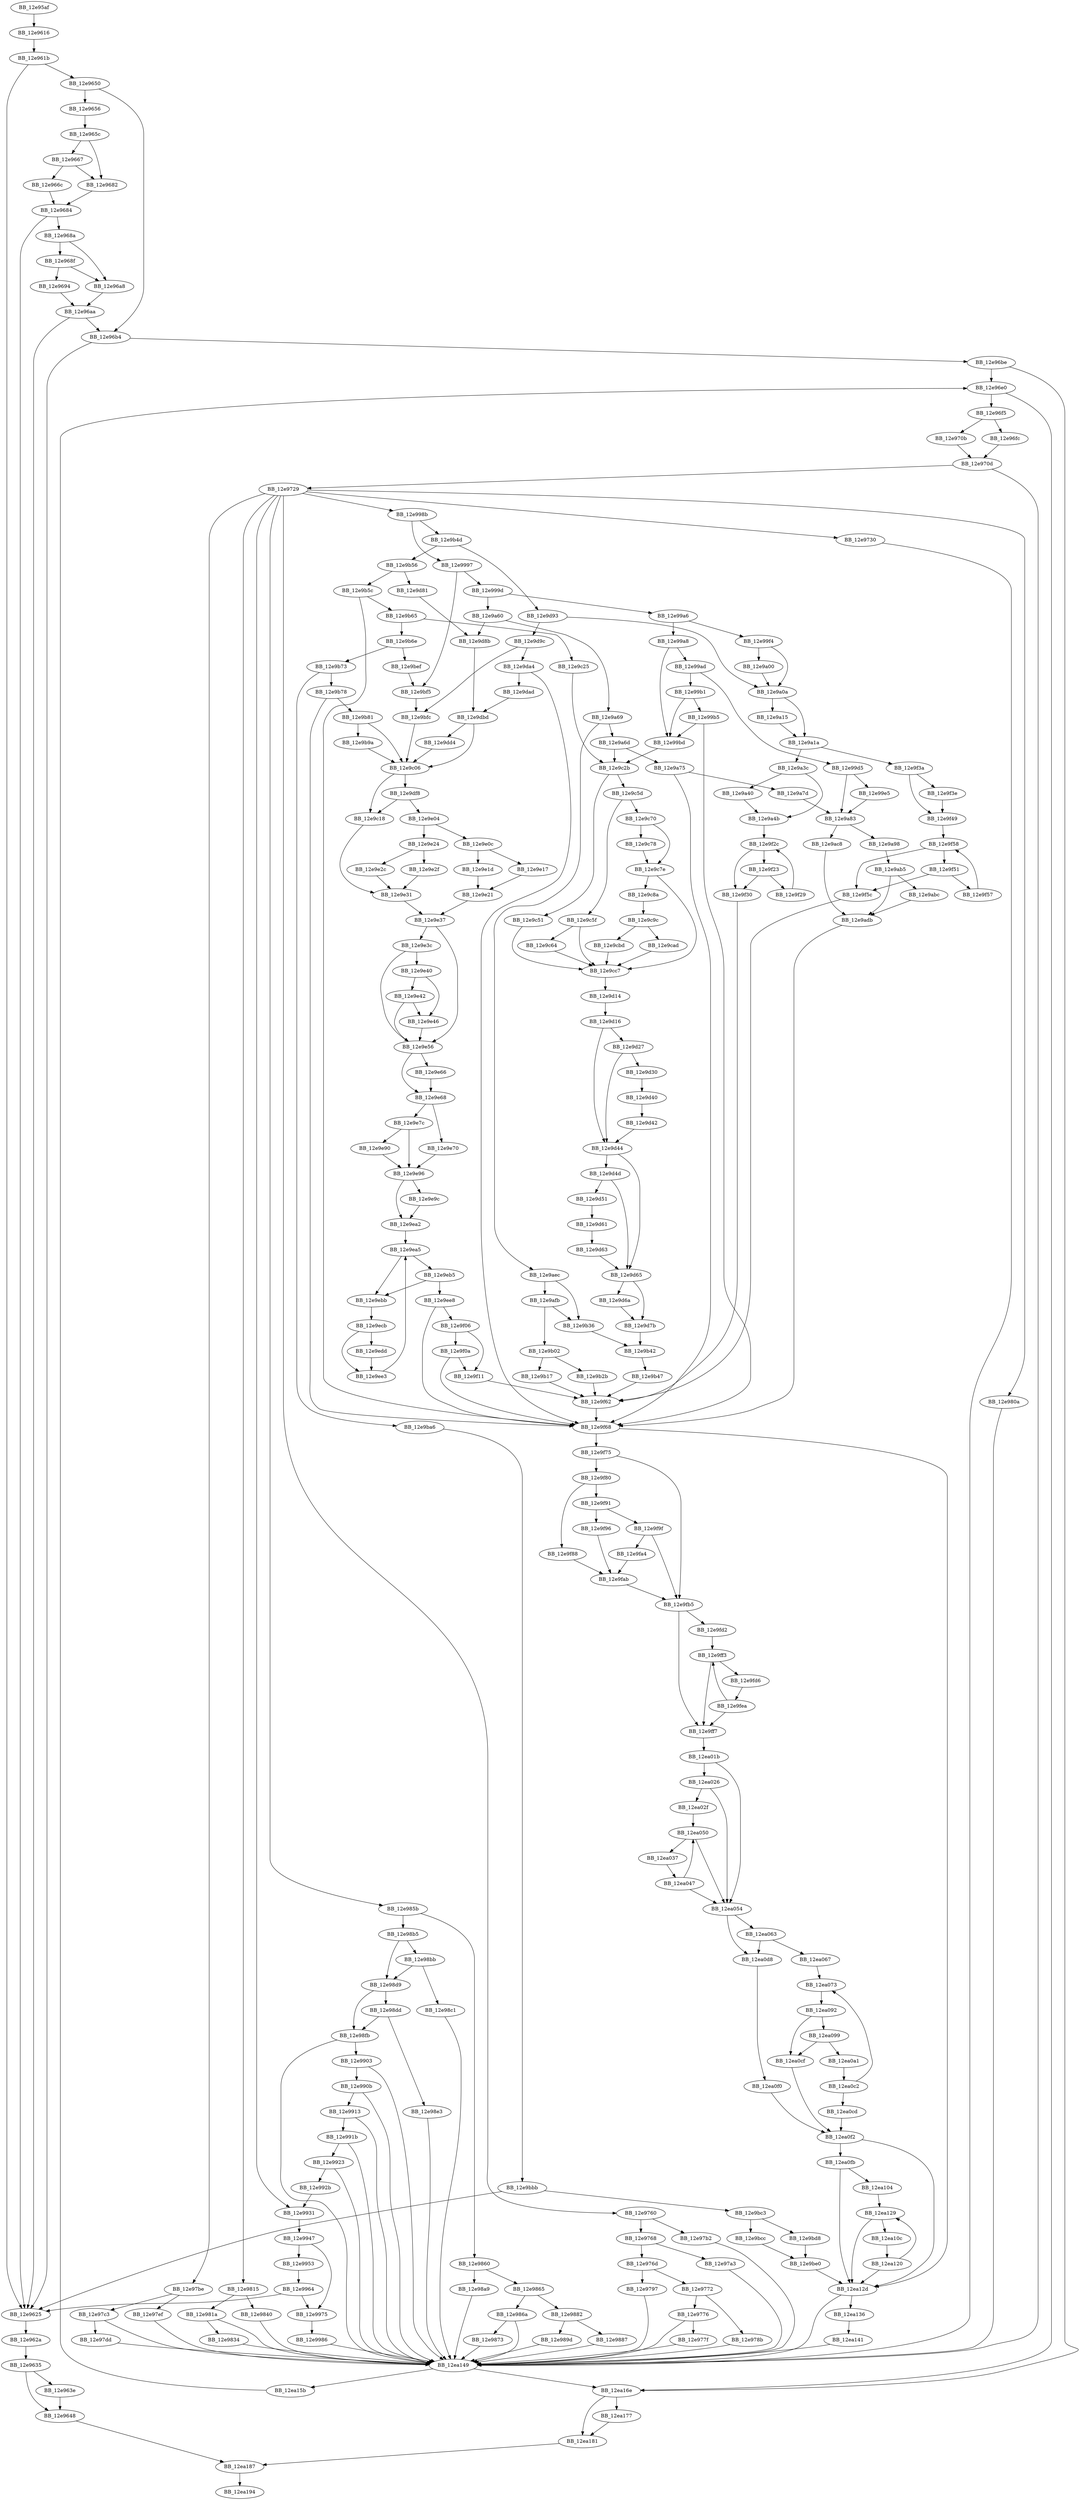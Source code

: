 DiGraph __output_l{
BB_12e95af->BB_12e9616
BB_12e9616->BB_12e961b
BB_12e961b->BB_12e9625
BB_12e961b->BB_12e9650
BB_12e9625->BB_12e962a
BB_12e962a->BB_12e9635
BB_12e9635->BB_12e963e
BB_12e9635->BB_12e9648
BB_12e963e->BB_12e9648
BB_12e9648->BB_12ea187
BB_12e9650->BB_12e9656
BB_12e9650->BB_12e96b4
BB_12e9656->BB_12e965c
BB_12e965c->BB_12e9667
BB_12e965c->BB_12e9682
BB_12e9667->BB_12e966c
BB_12e9667->BB_12e9682
BB_12e966c->BB_12e9684
BB_12e9682->BB_12e9684
BB_12e9684->BB_12e9625
BB_12e9684->BB_12e968a
BB_12e968a->BB_12e968f
BB_12e968a->BB_12e96a8
BB_12e968f->BB_12e9694
BB_12e968f->BB_12e96a8
BB_12e9694->BB_12e96aa
BB_12e96a8->BB_12e96aa
BB_12e96aa->BB_12e9625
BB_12e96aa->BB_12e96b4
BB_12e96b4->BB_12e9625
BB_12e96b4->BB_12e96be
BB_12e96be->BB_12e96e0
BB_12e96be->BB_12ea16e
BB_12e96e0->BB_12e96f5
BB_12e96e0->BB_12ea16e
BB_12e96f5->BB_12e96fc
BB_12e96f5->BB_12e970b
BB_12e96fc->BB_12e970d
BB_12e970b->BB_12e970d
BB_12e970d->BB_12e9729
BB_12e970d->BB_12ea149
BB_12e9729->BB_12e9730
BB_12e9729->BB_12e9760
BB_12e9729->BB_12e97be
BB_12e9729->BB_12e980a
BB_12e9729->BB_12e9815
BB_12e9729->BB_12e985b
BB_12e9729->BB_12e9931
BB_12e9729->BB_12e998b
BB_12e9730->BB_12ea149
BB_12e9760->BB_12e9768
BB_12e9760->BB_12e97b2
BB_12e9768->BB_12e976d
BB_12e9768->BB_12e97a3
BB_12e976d->BB_12e9772
BB_12e976d->BB_12e9797
BB_12e9772->BB_12e9776
BB_12e9772->BB_12e978b
BB_12e9776->BB_12e977f
BB_12e9776->BB_12ea149
BB_12e977f->BB_12ea149
BB_12e978b->BB_12ea149
BB_12e9797->BB_12ea149
BB_12e97a3->BB_12ea149
BB_12e97b2->BB_12ea149
BB_12e97be->BB_12e97c3
BB_12e97be->BB_12e97ef
BB_12e97c3->BB_12e97dd
BB_12e97c3->BB_12ea149
BB_12e97dd->BB_12ea149
BB_12e97ef->BB_12ea149
BB_12e980a->BB_12ea149
BB_12e9815->BB_12e981a
BB_12e9815->BB_12e9840
BB_12e981a->BB_12e9834
BB_12e981a->BB_12ea149
BB_12e9834->BB_12ea149
BB_12e9840->BB_12ea149
BB_12e985b->BB_12e9860
BB_12e985b->BB_12e98b5
BB_12e9860->BB_12e9865
BB_12e9860->BB_12e98a9
BB_12e9865->BB_12e986a
BB_12e9865->BB_12e9882
BB_12e986a->BB_12e9873
BB_12e986a->BB_12ea149
BB_12e9873->BB_12ea149
BB_12e9882->BB_12e9887
BB_12e9882->BB_12e989d
BB_12e9887->BB_12ea149
BB_12e989d->BB_12ea149
BB_12e98a9->BB_12ea149
BB_12e98b5->BB_12e98bb
BB_12e98b5->BB_12e98d9
BB_12e98bb->BB_12e98c1
BB_12e98bb->BB_12e98d9
BB_12e98c1->BB_12ea149
BB_12e98d9->BB_12e98dd
BB_12e98d9->BB_12e98fb
BB_12e98dd->BB_12e98e3
BB_12e98dd->BB_12e98fb
BB_12e98e3->BB_12ea149
BB_12e98fb->BB_12e9903
BB_12e98fb->BB_12ea149
BB_12e9903->BB_12e990b
BB_12e9903->BB_12ea149
BB_12e990b->BB_12e9913
BB_12e990b->BB_12ea149
BB_12e9913->BB_12e991b
BB_12e9913->BB_12ea149
BB_12e991b->BB_12e9923
BB_12e991b->BB_12ea149
BB_12e9923->BB_12e992b
BB_12e9923->BB_12ea149
BB_12e992b->BB_12e9931
BB_12e9931->BB_12e9947
BB_12e9947->BB_12e9953
BB_12e9947->BB_12e9975
BB_12e9953->BB_12e9964
BB_12e9964->BB_12e9625
BB_12e9964->BB_12e9975
BB_12e9975->BB_12e9986
BB_12e9986->BB_12ea149
BB_12e998b->BB_12e9997
BB_12e998b->BB_12e9b4d
BB_12e9997->BB_12e999d
BB_12e9997->BB_12e9bf5
BB_12e999d->BB_12e99a6
BB_12e999d->BB_12e9a60
BB_12e99a6->BB_12e99a8
BB_12e99a6->BB_12e99f4
BB_12e99a8->BB_12e99ad
BB_12e99a8->BB_12e99bd
BB_12e99ad->BB_12e99b1
BB_12e99ad->BB_12e99d5
BB_12e99b1->BB_12e99b5
BB_12e99b1->BB_12e99bd
BB_12e99b5->BB_12e99bd
BB_12e99b5->BB_12e9f68
BB_12e99bd->BB_12e9c2b
BB_12e99d5->BB_12e99e5
BB_12e99d5->BB_12e9a83
BB_12e99e5->BB_12e9a83
BB_12e99f4->BB_12e9a00
BB_12e99f4->BB_12e9a0a
BB_12e9a00->BB_12e9a0a
BB_12e9a0a->BB_12e9a15
BB_12e9a0a->BB_12e9a1a
BB_12e9a15->BB_12e9a1a
BB_12e9a1a->BB_12e9a3c
BB_12e9a1a->BB_12e9f3a
BB_12e9a3c->BB_12e9a40
BB_12e9a3c->BB_12e9a4b
BB_12e9a40->BB_12e9a4b
BB_12e9a4b->BB_12e9f2c
BB_12e9a60->BB_12e9a69
BB_12e9a60->BB_12e9d8b
BB_12e9a69->BB_12e9a6d
BB_12e9a69->BB_12e9aec
BB_12e9a6d->BB_12e9a75
BB_12e9a6d->BB_12e9c2b
BB_12e9a75->BB_12e9a7d
BB_12e9a75->BB_12e9f68
BB_12e9a7d->BB_12e9a83
BB_12e9a83->BB_12e9a98
BB_12e9a83->BB_12e9ac8
BB_12e9a98->BB_12e9ab5
BB_12e9ab5->BB_12e9abc
BB_12e9ab5->BB_12e9adb
BB_12e9abc->BB_12e9adb
BB_12e9ac8->BB_12e9adb
BB_12e9adb->BB_12e9f68
BB_12e9aec->BB_12e9afb
BB_12e9aec->BB_12e9b36
BB_12e9afb->BB_12e9b02
BB_12e9afb->BB_12e9b36
BB_12e9b02->BB_12e9b17
BB_12e9b02->BB_12e9b2b
BB_12e9b17->BB_12e9f62
BB_12e9b2b->BB_12e9f62
BB_12e9b36->BB_12e9b42
BB_12e9b42->BB_12e9b47
BB_12e9b47->BB_12e9f62
BB_12e9b4d->BB_12e9b56
BB_12e9b4d->BB_12e9d93
BB_12e9b56->BB_12e9b5c
BB_12e9b56->BB_12e9d81
BB_12e9b5c->BB_12e9b65
BB_12e9b5c->BB_12e9f68
BB_12e9b65->BB_12e9b6e
BB_12e9b65->BB_12e9c25
BB_12e9b6e->BB_12e9b73
BB_12e9b6e->BB_12e9bef
BB_12e9b73->BB_12e9b78
BB_12e9b73->BB_12e9ba6
BB_12e9b78->BB_12e9b81
BB_12e9b78->BB_12e9f68
BB_12e9b81->BB_12e9b9a
BB_12e9b81->BB_12e9c06
BB_12e9b9a->BB_12e9c06
BB_12e9ba6->BB_12e9bbb
BB_12e9bbb->BB_12e9625
BB_12e9bbb->BB_12e9bc3
BB_12e9bc3->BB_12e9bcc
BB_12e9bc3->BB_12e9bd8
BB_12e9bcc->BB_12e9be0
BB_12e9bd8->BB_12e9be0
BB_12e9be0->BB_12ea12d
BB_12e9bef->BB_12e9bf5
BB_12e9bf5->BB_12e9bfc
BB_12e9bfc->BB_12e9c06
BB_12e9c06->BB_12e9c18
BB_12e9c06->BB_12e9df8
BB_12e9c18->BB_12e9e31
BB_12e9c25->BB_12e9c2b
BB_12e9c2b->BB_12e9c51
BB_12e9c2b->BB_12e9c5d
BB_12e9c51->BB_12e9cc7
BB_12e9c5d->BB_12e9c5f
BB_12e9c5d->BB_12e9c70
BB_12e9c5f->BB_12e9c64
BB_12e9c5f->BB_12e9cc7
BB_12e9c64->BB_12e9cc7
BB_12e9c70->BB_12e9c78
BB_12e9c70->BB_12e9c7e
BB_12e9c78->BB_12e9c7e
BB_12e9c7e->BB_12e9c8a
BB_12e9c7e->BB_12e9cc7
BB_12e9c8a->BB_12e9c9c
BB_12e9c9c->BB_12e9cad
BB_12e9c9c->BB_12e9cbd
BB_12e9cad->BB_12e9cc7
BB_12e9cbd->BB_12e9cc7
BB_12e9cc7->BB_12e9d14
BB_12e9d14->BB_12e9d16
BB_12e9d16->BB_12e9d27
BB_12e9d16->BB_12e9d44
BB_12e9d27->BB_12e9d30
BB_12e9d27->BB_12e9d44
BB_12e9d30->BB_12e9d40
BB_12e9d40->BB_12e9d42
BB_12e9d42->BB_12e9d44
BB_12e9d44->BB_12e9d4d
BB_12e9d44->BB_12e9d65
BB_12e9d4d->BB_12e9d51
BB_12e9d4d->BB_12e9d65
BB_12e9d51->BB_12e9d61
BB_12e9d61->BB_12e9d63
BB_12e9d63->BB_12e9d65
BB_12e9d65->BB_12e9d6a
BB_12e9d65->BB_12e9d7b
BB_12e9d6a->BB_12e9d7b
BB_12e9d7b->BB_12e9b42
BB_12e9d81->BB_12e9d8b
BB_12e9d8b->BB_12e9dbd
BB_12e9d93->BB_12e9a0a
BB_12e9d93->BB_12e9d9c
BB_12e9d9c->BB_12e9bfc
BB_12e9d9c->BB_12e9da4
BB_12e9da4->BB_12e9dad
BB_12e9da4->BB_12e9f68
BB_12e9dad->BB_12e9dbd
BB_12e9dbd->BB_12e9c06
BB_12e9dbd->BB_12e9dd4
BB_12e9dd4->BB_12e9c06
BB_12e9df8->BB_12e9c18
BB_12e9df8->BB_12e9e04
BB_12e9e04->BB_12e9e0c
BB_12e9e04->BB_12e9e24
BB_12e9e0c->BB_12e9e17
BB_12e9e0c->BB_12e9e1d
BB_12e9e17->BB_12e9e21
BB_12e9e1d->BB_12e9e21
BB_12e9e21->BB_12e9e37
BB_12e9e24->BB_12e9e2c
BB_12e9e24->BB_12e9e2f
BB_12e9e2c->BB_12e9e31
BB_12e9e2f->BB_12e9e31
BB_12e9e31->BB_12e9e37
BB_12e9e37->BB_12e9e3c
BB_12e9e37->BB_12e9e56
BB_12e9e3c->BB_12e9e40
BB_12e9e3c->BB_12e9e56
BB_12e9e40->BB_12e9e42
BB_12e9e40->BB_12e9e46
BB_12e9e42->BB_12e9e46
BB_12e9e42->BB_12e9e56
BB_12e9e46->BB_12e9e56
BB_12e9e56->BB_12e9e66
BB_12e9e56->BB_12e9e68
BB_12e9e66->BB_12e9e68
BB_12e9e68->BB_12e9e70
BB_12e9e68->BB_12e9e7c
BB_12e9e70->BB_12e9e96
BB_12e9e7c->BB_12e9e90
BB_12e9e7c->BB_12e9e96
BB_12e9e90->BB_12e9e96
BB_12e9e96->BB_12e9e9c
BB_12e9e96->BB_12e9ea2
BB_12e9e9c->BB_12e9ea2
BB_12e9ea2->BB_12e9ea5
BB_12e9ea5->BB_12e9eb5
BB_12e9ea5->BB_12e9ebb
BB_12e9eb5->BB_12e9ebb
BB_12e9eb5->BB_12e9ee8
BB_12e9ebb->BB_12e9ecb
BB_12e9ecb->BB_12e9edd
BB_12e9ecb->BB_12e9ee3
BB_12e9edd->BB_12e9ee3
BB_12e9ee3->BB_12e9ea5
BB_12e9ee8->BB_12e9f06
BB_12e9ee8->BB_12e9f68
BB_12e9f06->BB_12e9f0a
BB_12e9f06->BB_12e9f11
BB_12e9f0a->BB_12e9f11
BB_12e9f0a->BB_12e9f68
BB_12e9f11->BB_12e9f62
BB_12e9f23->BB_12e9f29
BB_12e9f23->BB_12e9f30
BB_12e9f29->BB_12e9f2c
BB_12e9f2c->BB_12e9f23
BB_12e9f2c->BB_12e9f30
BB_12e9f30->BB_12e9f62
BB_12e9f3a->BB_12e9f3e
BB_12e9f3a->BB_12e9f49
BB_12e9f3e->BB_12e9f49
BB_12e9f49->BB_12e9f58
BB_12e9f51->BB_12e9f57
BB_12e9f51->BB_12e9f5c
BB_12e9f57->BB_12e9f58
BB_12e9f58->BB_12e9f51
BB_12e9f58->BB_12e9f5c
BB_12e9f5c->BB_12e9f62
BB_12e9f62->BB_12e9f68
BB_12e9f68->BB_12e9f75
BB_12e9f68->BB_12ea12d
BB_12e9f75->BB_12e9f80
BB_12e9f75->BB_12e9fb5
BB_12e9f80->BB_12e9f88
BB_12e9f80->BB_12e9f91
BB_12e9f88->BB_12e9fab
BB_12e9f91->BB_12e9f96
BB_12e9f91->BB_12e9f9f
BB_12e9f96->BB_12e9fab
BB_12e9f9f->BB_12e9fa4
BB_12e9f9f->BB_12e9fb5
BB_12e9fa4->BB_12e9fab
BB_12e9fab->BB_12e9fb5
BB_12e9fb5->BB_12e9fd2
BB_12e9fb5->BB_12e9ff7
BB_12e9fd2->BB_12e9ff3
BB_12e9fd6->BB_12e9fea
BB_12e9fea->BB_12e9ff3
BB_12e9fea->BB_12e9ff7
BB_12e9ff3->BB_12e9fd6
BB_12e9ff3->BB_12e9ff7
BB_12e9ff7->BB_12ea01b
BB_12ea01b->BB_12ea026
BB_12ea01b->BB_12ea054
BB_12ea026->BB_12ea02f
BB_12ea026->BB_12ea054
BB_12ea02f->BB_12ea050
BB_12ea037->BB_12ea047
BB_12ea047->BB_12ea050
BB_12ea047->BB_12ea054
BB_12ea050->BB_12ea037
BB_12ea050->BB_12ea054
BB_12ea054->BB_12ea063
BB_12ea054->BB_12ea0d8
BB_12ea063->BB_12ea067
BB_12ea063->BB_12ea0d8
BB_12ea067->BB_12ea073
BB_12ea073->BB_12ea092
BB_12ea092->BB_12ea099
BB_12ea092->BB_12ea0cf
BB_12ea099->BB_12ea0a1
BB_12ea099->BB_12ea0cf
BB_12ea0a1->BB_12ea0c2
BB_12ea0c2->BB_12ea073
BB_12ea0c2->BB_12ea0cd
BB_12ea0cd->BB_12ea0f2
BB_12ea0cf->BB_12ea0f2
BB_12ea0d8->BB_12ea0f0
BB_12ea0f0->BB_12ea0f2
BB_12ea0f2->BB_12ea0fb
BB_12ea0f2->BB_12ea12d
BB_12ea0fb->BB_12ea104
BB_12ea0fb->BB_12ea12d
BB_12ea104->BB_12ea129
BB_12ea10c->BB_12ea120
BB_12ea120->BB_12ea129
BB_12ea120->BB_12ea12d
BB_12ea129->BB_12ea10c
BB_12ea129->BB_12ea12d
BB_12ea12d->BB_12ea136
BB_12ea12d->BB_12ea149
BB_12ea136->BB_12ea141
BB_12ea141->BB_12ea149
BB_12ea149->BB_12ea15b
BB_12ea149->BB_12ea16e
BB_12ea15b->BB_12e96e0
BB_12ea16e->BB_12ea177
BB_12ea16e->BB_12ea181
BB_12ea177->BB_12ea181
BB_12ea181->BB_12ea187
BB_12ea187->BB_12ea194
}
